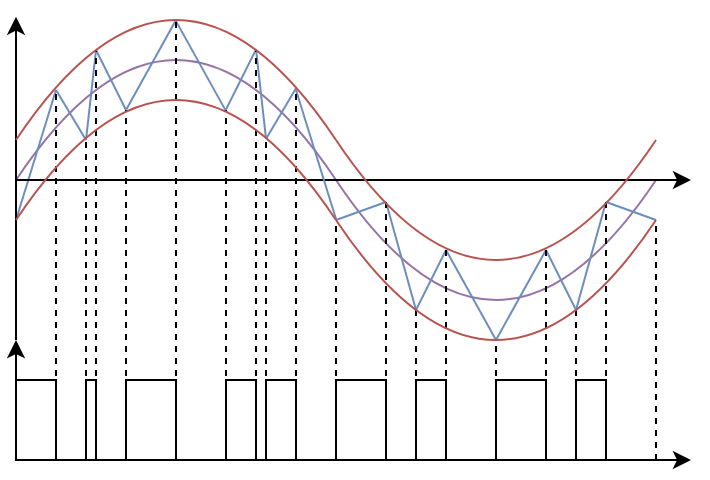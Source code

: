 <mxfile version="10.6.9" type="github"><diagram id="X4cVBYtcfwylWS-5ulkN" name="Page-1"><mxGraphModel dx="465" dy="260" grid="1" gridSize="5" guides="1" tooltips="1" connect="1" arrows="1" fold="1" page="1" pageScale="1" pageWidth="827" pageHeight="1169" math="0" shadow="0"><root><mxCell id="0"/><mxCell id="1" parent="0"/><mxCell id="G0BEOpPvyyiy3KW6vUO0-2" value="" style="endArrow=none;html=1;curved=1;fillColor=#e1d5e7;strokeColor=#9673a6;" parent="1" edge="1"><mxGeometry width="50" height="50" relative="1" as="geometry"><mxPoint x="280" y="320" as="sourcePoint"/><mxPoint x="440" y="320" as="targetPoint"/><Array as="points"><mxPoint x="360" y="200"/></Array></mxGeometry></mxCell><mxCell id="G0BEOpPvyyiy3KW6vUO0-3" value="" style="endArrow=none;html=1;curved=1;fillColor=#e1d5e7;strokeColor=#9673a6;" parent="1" edge="1"><mxGeometry width="50" height="50" relative="1" as="geometry"><mxPoint x="600" y="320" as="sourcePoint"/><mxPoint x="440" y="320" as="targetPoint"/><Array as="points"><mxPoint x="520" y="440"/></Array></mxGeometry></mxCell><mxCell id="G0BEOpPvyyiy3KW6vUO0-8" value="" style="endArrow=none;html=1;fillColor=#dae8fc;strokeColor=#6c8ebf;" parent="1" edge="1"><mxGeometry width="50" height="50" relative="1" as="geometry"><mxPoint x="280" y="340" as="sourcePoint"/><mxPoint x="300" y="275" as="targetPoint"/></mxGeometry></mxCell><mxCell id="G0BEOpPvyyiy3KW6vUO0-9" value="" style="endArrow=none;html=1;fillColor=#dae8fc;strokeColor=#6c8ebf;" parent="1" edge="1"><mxGeometry width="50" height="50" relative="1" as="geometry"><mxPoint x="315" y="300" as="sourcePoint"/><mxPoint x="300" y="275" as="targetPoint"/></mxGeometry></mxCell><mxCell id="G0BEOpPvyyiy3KW6vUO0-10" value="" style="endArrow=none;html=1;fillColor=#dae8fc;strokeColor=#6c8ebf;" parent="1" edge="1"><mxGeometry width="50" height="50" relative="1" as="geometry"><mxPoint x="315" y="300" as="sourcePoint"/><mxPoint x="320" y="255" as="targetPoint"/></mxGeometry></mxCell><mxCell id="G0BEOpPvyyiy3KW6vUO0-11" value="" style="endArrow=none;html=1;fillColor=#dae8fc;strokeColor=#6c8ebf;" parent="1" edge="1"><mxGeometry width="50" height="50" relative="1" as="geometry"><mxPoint x="320" y="255" as="sourcePoint"/><mxPoint x="335" y="285" as="targetPoint"/></mxGeometry></mxCell><mxCell id="BRS9hCSms34_OP68323C-1" value="" style="endArrow=none;html=1;fillColor=#dae8fc;strokeColor=#6c8ebf;" edge="1" parent="1"><mxGeometry width="50" height="50" relative="1" as="geometry"><mxPoint x="335" y="285" as="sourcePoint"/><mxPoint x="360" y="240" as="targetPoint"/></mxGeometry></mxCell><mxCell id="BRS9hCSms34_OP68323C-2" value="" style="endArrow=none;html=1;fillColor=#dae8fc;strokeColor=#6c8ebf;" edge="1" parent="1"><mxGeometry width="50" height="50" relative="1" as="geometry"><mxPoint x="385" y="284.771" as="sourcePoint"/><mxPoint x="400" y="254.771" as="targetPoint"/></mxGeometry></mxCell><mxCell id="BRS9hCSms34_OP68323C-3" value="" style="endArrow=none;html=1;fillColor=#dae8fc;strokeColor=#6c8ebf;" edge="1" parent="1"><mxGeometry width="50" height="50" relative="1" as="geometry"><mxPoint x="385" y="285.559" as="sourcePoint"/><mxPoint x="360" y="240.559" as="targetPoint"/></mxGeometry></mxCell><mxCell id="BRS9hCSms34_OP68323C-4" value="" style="endArrow=classic;html=1;" edge="1" parent="1"><mxGeometry width="50" height="50" relative="1" as="geometry"><mxPoint x="280" y="320" as="sourcePoint"/><mxPoint x="617.476" y="320" as="targetPoint"/></mxGeometry></mxCell><mxCell id="BRS9hCSms34_OP68323C-5" value="" style="endArrow=none;html=1;fillColor=#dae8fc;strokeColor=#6c8ebf;" edge="1" parent="1"><mxGeometry width="50" height="50" relative="1" as="geometry"><mxPoint x="405" y="299.268" as="sourcePoint"/><mxPoint x="400" y="254.597" as="targetPoint"/></mxGeometry></mxCell><mxCell id="BRS9hCSms34_OP68323C-6" value="" style="endArrow=none;html=1;fillColor=#dae8fc;strokeColor=#6c8ebf;" edge="1" parent="1"><mxGeometry width="50" height="50" relative="1" as="geometry"><mxPoint x="405.074" y="299.342" as="sourcePoint"/><mxPoint x="420.074" y="274" as="targetPoint"/></mxGeometry></mxCell><mxCell id="BRS9hCSms34_OP68323C-7" value="" style="endArrow=none;html=1;fillColor=#dae8fc;strokeColor=#6c8ebf;" edge="1" parent="1"><mxGeometry width="50" height="50" relative="1" as="geometry"><mxPoint x="440" y="339.537" as="sourcePoint"/><mxPoint x="420" y="275" as="targetPoint"/></mxGeometry></mxCell><mxCell id="BRS9hCSms34_OP68323C-8" value="" style="endArrow=classic;html=1;" edge="1" parent="1"><mxGeometry width="50" height="50" relative="1" as="geometry"><mxPoint x="280" y="460" as="sourcePoint"/><mxPoint x="617.476" y="460" as="targetPoint"/></mxGeometry></mxCell><mxCell id="BRS9hCSms34_OP68323C-9" value="" style="endArrow=none;dashed=1;html=1;" edge="1" parent="1"><mxGeometry width="50" height="50" relative="1" as="geometry"><mxPoint x="315" y="460" as="sourcePoint"/><mxPoint x="315" y="300" as="targetPoint"/></mxGeometry></mxCell><mxCell id="BRS9hCSms34_OP68323C-10" value="" style="endArrow=none;dashed=1;html=1;" edge="1" parent="1"><mxGeometry width="50" height="50" relative="1" as="geometry"><mxPoint x="300" y="460" as="sourcePoint"/><mxPoint x="300" y="275" as="targetPoint"/></mxGeometry></mxCell><mxCell id="BRS9hCSms34_OP68323C-11" value="" style="endArrow=none;dashed=1;html=1;" edge="1" parent="1"><mxGeometry width="50" height="50" relative="1" as="geometry"><mxPoint x="320" y="460" as="sourcePoint"/><mxPoint x="320" y="255" as="targetPoint"/></mxGeometry></mxCell><mxCell id="BRS9hCSms34_OP68323C-12" value="" style="endArrow=none;dashed=1;html=1;" edge="1" parent="1"><mxGeometry width="50" height="50" relative="1" as="geometry"><mxPoint x="335" y="460" as="sourcePoint"/><mxPoint x="335.0" y="285" as="targetPoint"/></mxGeometry></mxCell><mxCell id="BRS9hCSms34_OP68323C-13" value="" style="endArrow=none;dashed=1;html=1;" edge="1" parent="1"><mxGeometry width="50" height="50" relative="1" as="geometry"><mxPoint x="360.0" y="460.0" as="sourcePoint"/><mxPoint x="360" y="240" as="targetPoint"/></mxGeometry></mxCell><mxCell id="BRS9hCSms34_OP68323C-14" value="" style="endArrow=none;dashed=1;html=1;" edge="1" parent="1"><mxGeometry width="50" height="50" relative="1" as="geometry"><mxPoint x="385.0" y="460.0" as="sourcePoint"/><mxPoint x="385.0" y="285" as="targetPoint"/></mxGeometry></mxCell><mxCell id="BRS9hCSms34_OP68323C-15" value="" style="endArrow=none;dashed=1;html=1;" edge="1" parent="1"><mxGeometry width="50" height="50" relative="1" as="geometry"><mxPoint x="400.0" y="460.0" as="sourcePoint"/><mxPoint x="400.0" y="255" as="targetPoint"/></mxGeometry></mxCell><mxCell id="BRS9hCSms34_OP68323C-16" value="" style="endArrow=none;dashed=1;html=1;" edge="1" parent="1"><mxGeometry width="50" height="50" relative="1" as="geometry"><mxPoint x="405.0" y="460.0" as="sourcePoint"/><mxPoint x="405.0" y="300" as="targetPoint"/></mxGeometry></mxCell><mxCell id="BRS9hCSms34_OP68323C-17" value="" style="endArrow=none;dashed=1;html=1;" edge="1" parent="1"><mxGeometry width="50" height="50" relative="1" as="geometry"><mxPoint x="420.0" y="460.0" as="sourcePoint"/><mxPoint x="420.0" y="275" as="targetPoint"/></mxGeometry></mxCell><mxCell id="BRS9hCSms34_OP68323C-20" value="" style="endArrow=none;html=1;fillColor=#dae8fc;strokeColor=#6c8ebf;" edge="1" parent="1"><mxGeometry width="50" height="50" relative="1" as="geometry"><mxPoint x="495" y="355" as="sourcePoint"/><mxPoint x="520" y="400" as="targetPoint"/></mxGeometry></mxCell><mxCell id="BRS9hCSms34_OP68323C-21" value="" style="endArrow=none;html=1;fillColor=#dae8fc;strokeColor=#6c8ebf;" edge="1" parent="1"><mxGeometry width="50" height="50" relative="1" as="geometry"><mxPoint x="545" y="355" as="sourcePoint"/><mxPoint x="520" y="400" as="targetPoint"/></mxGeometry></mxCell><mxCell id="BRS9hCSms34_OP68323C-22" value="" style="endArrow=none;html=1;fillColor=#dae8fc;strokeColor=#6c8ebf;" edge="1" parent="1"><mxGeometry width="50" height="50" relative="1" as="geometry"><mxPoint x="440" y="340" as="sourcePoint"/><mxPoint x="465" y="331" as="targetPoint"/></mxGeometry></mxCell><mxCell id="BRS9hCSms34_OP68323C-23" value="" style="endArrow=none;html=1;fillColor=#dae8fc;strokeColor=#6c8ebf;" edge="1" parent="1"><mxGeometry width="50" height="50" relative="1" as="geometry"><mxPoint x="480" y="385" as="sourcePoint"/><mxPoint x="465" y="331" as="targetPoint"/></mxGeometry></mxCell><mxCell id="BRS9hCSms34_OP68323C-24" value="" style="endArrow=none;html=1;fillColor=#dae8fc;strokeColor=#6c8ebf;" edge="1" parent="1"><mxGeometry width="50" height="50" relative="1" as="geometry"><mxPoint x="480" y="385" as="sourcePoint"/><mxPoint x="495" y="355" as="targetPoint"/></mxGeometry></mxCell><mxCell id="BRS9hCSms34_OP68323C-25" value="" style="endArrow=none;html=1;fillColor=#dae8fc;strokeColor=#6c8ebf;" edge="1" parent="1"><mxGeometry width="50" height="50" relative="1" as="geometry"><mxPoint x="560" y="385" as="sourcePoint"/><mxPoint x="545" y="355" as="targetPoint"/></mxGeometry></mxCell><mxCell id="BRS9hCSms34_OP68323C-26" value="" style="endArrow=none;html=1;fillColor=#dae8fc;strokeColor=#6c8ebf;" edge="1" parent="1"><mxGeometry width="50" height="50" relative="1" as="geometry"><mxPoint x="560" y="385" as="sourcePoint"/><mxPoint x="575" y="331" as="targetPoint"/></mxGeometry></mxCell><mxCell id="BRS9hCSms34_OP68323C-27" value="" style="endArrow=none;html=1;fillColor=#dae8fc;strokeColor=#6c8ebf;" edge="1" parent="1"><mxGeometry width="50" height="50" relative="1" as="geometry"><mxPoint x="575" y="331" as="sourcePoint"/><mxPoint x="600" y="340" as="targetPoint"/></mxGeometry></mxCell><mxCell id="BRS9hCSms34_OP68323C-29" value="" style="endArrow=none;dashed=1;html=1;" edge="1" parent="1"><mxGeometry width="50" height="50" relative="1" as="geometry"><mxPoint x="440" y="460" as="sourcePoint"/><mxPoint x="440.0" y="340" as="targetPoint"/></mxGeometry></mxCell><mxCell id="BRS9hCSms34_OP68323C-30" value="" style="endArrow=none;dashed=1;html=1;" edge="1" parent="1"><mxGeometry width="50" height="50" relative="1" as="geometry"><mxPoint x="465" y="460" as="sourcePoint"/><mxPoint x="465" y="330" as="targetPoint"/></mxGeometry></mxCell><mxCell id="BRS9hCSms34_OP68323C-31" value="" style="endArrow=none;dashed=1;html=1;" edge="1" parent="1"><mxGeometry width="50" height="50" relative="1" as="geometry"><mxPoint x="480" y="460" as="sourcePoint"/><mxPoint x="480.0" y="385" as="targetPoint"/></mxGeometry></mxCell><mxCell id="BRS9hCSms34_OP68323C-32" value="" style="endArrow=none;dashed=1;html=1;" edge="1" parent="1"><mxGeometry width="50" height="50" relative="1" as="geometry"><mxPoint x="520" y="460" as="sourcePoint"/><mxPoint x="520.0" y="400" as="targetPoint"/></mxGeometry></mxCell><mxCell id="BRS9hCSms34_OP68323C-33" value="" style="endArrow=none;dashed=1;html=1;" edge="1" parent="1"><mxGeometry width="50" height="50" relative="1" as="geometry"><mxPoint x="560" y="460" as="sourcePoint"/><mxPoint x="560.0" y="385" as="targetPoint"/></mxGeometry></mxCell><mxCell id="BRS9hCSms34_OP68323C-34" value="" style="endArrow=none;dashed=1;html=1;" edge="1" parent="1"><mxGeometry width="50" height="50" relative="1" as="geometry"><mxPoint x="495" y="460" as="sourcePoint"/><mxPoint x="495" y="355" as="targetPoint"/></mxGeometry></mxCell><mxCell id="BRS9hCSms34_OP68323C-35" value="" style="endArrow=none;dashed=1;html=1;" edge="1" parent="1"><mxGeometry width="50" height="50" relative="1" as="geometry"><mxPoint x="545" y="460" as="sourcePoint"/><mxPoint x="545" y="355" as="targetPoint"/></mxGeometry></mxCell><mxCell id="BRS9hCSms34_OP68323C-36" value="" style="endArrow=none;dashed=1;html=1;" edge="1" parent="1"><mxGeometry width="50" height="50" relative="1" as="geometry"><mxPoint x="575" y="460" as="sourcePoint"/><mxPoint x="575" y="330" as="targetPoint"/></mxGeometry></mxCell><mxCell id="BRS9hCSms34_OP68323C-37" value="" style="endArrow=none;dashed=1;html=1;" edge="1" parent="1"><mxGeometry width="50" height="50" relative="1" as="geometry"><mxPoint x="600" y="460" as="sourcePoint"/><mxPoint x="600.0" y="340" as="targetPoint"/></mxGeometry></mxCell><mxCell id="BRS9hCSms34_OP68323C-38" value="" style="endArrow=classic;html=1;" edge="1" parent="1"><mxGeometry width="50" height="50" relative="1" as="geometry"><mxPoint x="280" y="460" as="sourcePoint"/><mxPoint x="280" y="400" as="targetPoint"/></mxGeometry></mxCell><mxCell id="BRS9hCSms34_OP68323C-39" value="" style="endArrow=classic;html=1;" edge="1" parent="1"><mxGeometry width="50" height="50" relative="1" as="geometry"><mxPoint x="280" y="400" as="sourcePoint"/><mxPoint x="280" y="238.333" as="targetPoint"/></mxGeometry></mxCell><mxCell id="G0BEOpPvyyiy3KW6vUO0-4" value="" style="endArrow=none;html=1;curved=1;fillColor=#f8cecc;strokeColor=#b85450;" parent="1" edge="1"><mxGeometry width="50" height="50" relative="1" as="geometry"><mxPoint x="280" y="340" as="sourcePoint"/><mxPoint x="440" y="340" as="targetPoint"/><Array as="points"><mxPoint x="360" y="220"/></Array></mxGeometry></mxCell><mxCell id="G0BEOpPvyyiy3KW6vUO0-6" value="" style="endArrow=none;html=1;curved=1;fillColor=#f8cecc;strokeColor=#b85450;" parent="1" edge="1"><mxGeometry width="50" height="50" relative="1" as="geometry"><mxPoint x="280" y="300" as="sourcePoint"/><mxPoint x="440" y="300" as="targetPoint"/><Array as="points"><mxPoint x="360" y="180"/></Array></mxGeometry></mxCell><mxCell id="G0BEOpPvyyiy3KW6vUO0-7" value="" style="endArrow=none;html=1;curved=1;fillColor=#f8cecc;strokeColor=#b85450;" parent="1" edge="1"><mxGeometry width="50" height="50" relative="1" as="geometry"><mxPoint x="600" y="300" as="sourcePoint"/><mxPoint x="440" y="300" as="targetPoint"/><Array as="points"><mxPoint x="520" y="420"/></Array></mxGeometry></mxCell><mxCell id="G0BEOpPvyyiy3KW6vUO0-5" value="" style="endArrow=none;html=1;curved=1;fillColor=#f8cecc;strokeColor=#b85450;" parent="1" edge="1"><mxGeometry width="50" height="50" relative="1" as="geometry"><mxPoint x="600" y="340" as="sourcePoint"/><mxPoint x="440" y="340" as="targetPoint"/><Array as="points"><mxPoint x="520" y="460"/></Array></mxGeometry></mxCell><mxCell id="BRS9hCSms34_OP68323C-41" value="" style="rounded=0;whiteSpace=wrap;html=1;fillColor=none;" vertex="1" parent="1"><mxGeometry x="280" y="420" width="20" height="40" as="geometry"/></mxCell><mxCell id="BRS9hCSms34_OP68323C-42" value="" style="rounded=0;whiteSpace=wrap;html=1;fillColor=none;" vertex="1" parent="1"><mxGeometry x="315" y="420" width="5" height="40" as="geometry"/></mxCell><mxCell id="BRS9hCSms34_OP68323C-43" value="" style="rounded=0;whiteSpace=wrap;html=1;fillColor=none;" vertex="1" parent="1"><mxGeometry x="335" y="420" width="25" height="40" as="geometry"/></mxCell><mxCell id="BRS9hCSms34_OP68323C-44" value="" style="rounded=0;whiteSpace=wrap;html=1;fillColor=none;" vertex="1" parent="1"><mxGeometry x="385" y="420" width="15" height="40" as="geometry"/></mxCell><mxCell id="BRS9hCSms34_OP68323C-45" value="" style="rounded=0;whiteSpace=wrap;html=1;fillColor=none;" vertex="1" parent="1"><mxGeometry x="405" y="420" width="15" height="40" as="geometry"/></mxCell><mxCell id="BRS9hCSms34_OP68323C-46" value="" style="rounded=0;whiteSpace=wrap;html=1;fillColor=none;" vertex="1" parent="1"><mxGeometry x="440" y="420" width="25" height="40" as="geometry"/></mxCell><mxCell id="BRS9hCSms34_OP68323C-47" value="" style="rounded=0;whiteSpace=wrap;html=1;fillColor=none;" vertex="1" parent="1"><mxGeometry x="480" y="420" width="15" height="40" as="geometry"/></mxCell><mxCell id="BRS9hCSms34_OP68323C-48" value="" style="rounded=0;whiteSpace=wrap;html=1;fillColor=none;" vertex="1" parent="1"><mxGeometry x="520" y="420" width="25" height="40" as="geometry"/></mxCell><mxCell id="BRS9hCSms34_OP68323C-49" value="" style="rounded=0;whiteSpace=wrap;html=1;fillColor=none;" vertex="1" parent="1"><mxGeometry x="560" y="420" width="15" height="40" as="geometry"/></mxCell></root></mxGraphModel></diagram></mxfile>